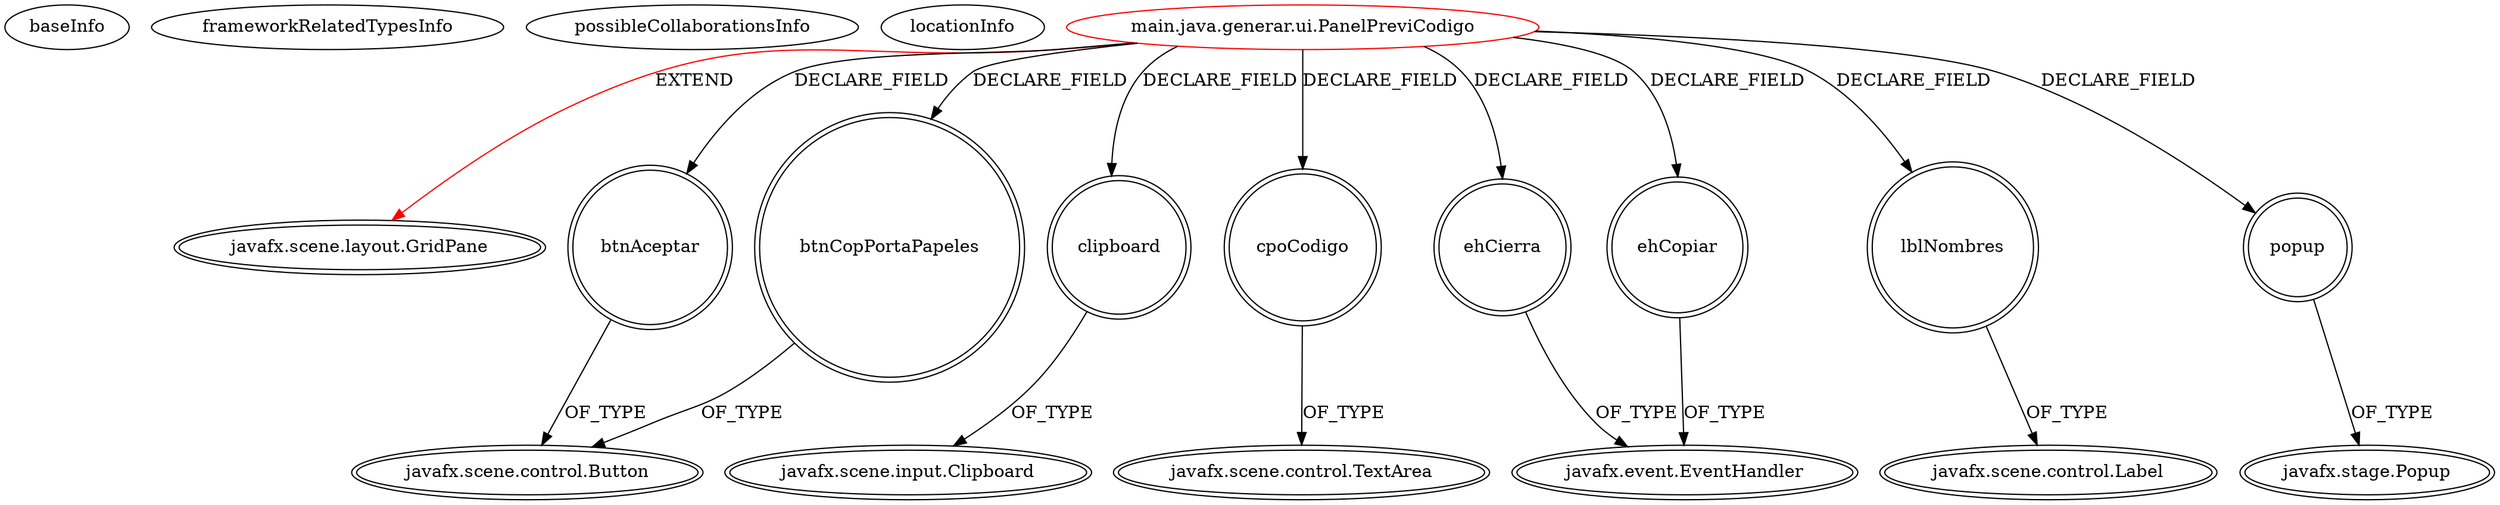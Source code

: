 digraph {
baseInfo[graphId=3849,category="extension_graph",isAnonymous=false,possibleRelation=false]
frameworkRelatedTypesInfo[0="javafx.scene.layout.GridPane"]
possibleCollaborationsInfo[]
locationInfo[projectName="pedrodonte-genjeefx",filePath="/pedrodonte-genjeefx/genjeefx-master/GenJeeFx/src/main/java/generar/ui/PanelPreviCodigo.java",contextSignature="PanelPreviCodigo",graphId="3849"]
0[label="main.java.generar.ui.PanelPreviCodigo",vertexType="ROOT_CLIENT_CLASS_DECLARATION",isFrameworkType=false,color=red]
1[label="javafx.scene.layout.GridPane",vertexType="FRAMEWORK_CLASS_TYPE",isFrameworkType=true,peripheries=2]
2[label="btnAceptar",vertexType="FIELD_DECLARATION",isFrameworkType=true,peripheries=2,shape=circle]
3[label="javafx.scene.control.Button",vertexType="FRAMEWORK_CLASS_TYPE",isFrameworkType=true,peripheries=2]
4[label="btnCopPortaPapeles",vertexType="FIELD_DECLARATION",isFrameworkType=true,peripheries=2,shape=circle]
6[label="clipboard",vertexType="FIELD_DECLARATION",isFrameworkType=true,peripheries=2,shape=circle]
7[label="javafx.scene.input.Clipboard",vertexType="FRAMEWORK_CLASS_TYPE",isFrameworkType=true,peripheries=2]
8[label="cpoCodigo",vertexType="FIELD_DECLARATION",isFrameworkType=true,peripheries=2,shape=circle]
9[label="javafx.scene.control.TextArea",vertexType="FRAMEWORK_CLASS_TYPE",isFrameworkType=true,peripheries=2]
10[label="ehCierra",vertexType="FIELD_DECLARATION",isFrameworkType=true,peripheries=2,shape=circle]
11[label="javafx.event.EventHandler",vertexType="FRAMEWORK_INTERFACE_TYPE",isFrameworkType=true,peripheries=2]
12[label="ehCopiar",vertexType="FIELD_DECLARATION",isFrameworkType=true,peripheries=2,shape=circle]
14[label="lblNombres",vertexType="FIELD_DECLARATION",isFrameworkType=true,peripheries=2,shape=circle]
15[label="javafx.scene.control.Label",vertexType="FRAMEWORK_CLASS_TYPE",isFrameworkType=true,peripheries=2]
16[label="popup",vertexType="FIELD_DECLARATION",isFrameworkType=true,peripheries=2,shape=circle]
17[label="javafx.stage.Popup",vertexType="FRAMEWORK_CLASS_TYPE",isFrameworkType=true,peripheries=2]
0->1[label="EXTEND",color=red]
0->2[label="DECLARE_FIELD"]
2->3[label="OF_TYPE"]
0->4[label="DECLARE_FIELD"]
4->3[label="OF_TYPE"]
0->6[label="DECLARE_FIELD"]
6->7[label="OF_TYPE"]
0->8[label="DECLARE_FIELD"]
8->9[label="OF_TYPE"]
0->10[label="DECLARE_FIELD"]
10->11[label="OF_TYPE"]
0->12[label="DECLARE_FIELD"]
12->11[label="OF_TYPE"]
0->14[label="DECLARE_FIELD"]
14->15[label="OF_TYPE"]
0->16[label="DECLARE_FIELD"]
16->17[label="OF_TYPE"]
}
